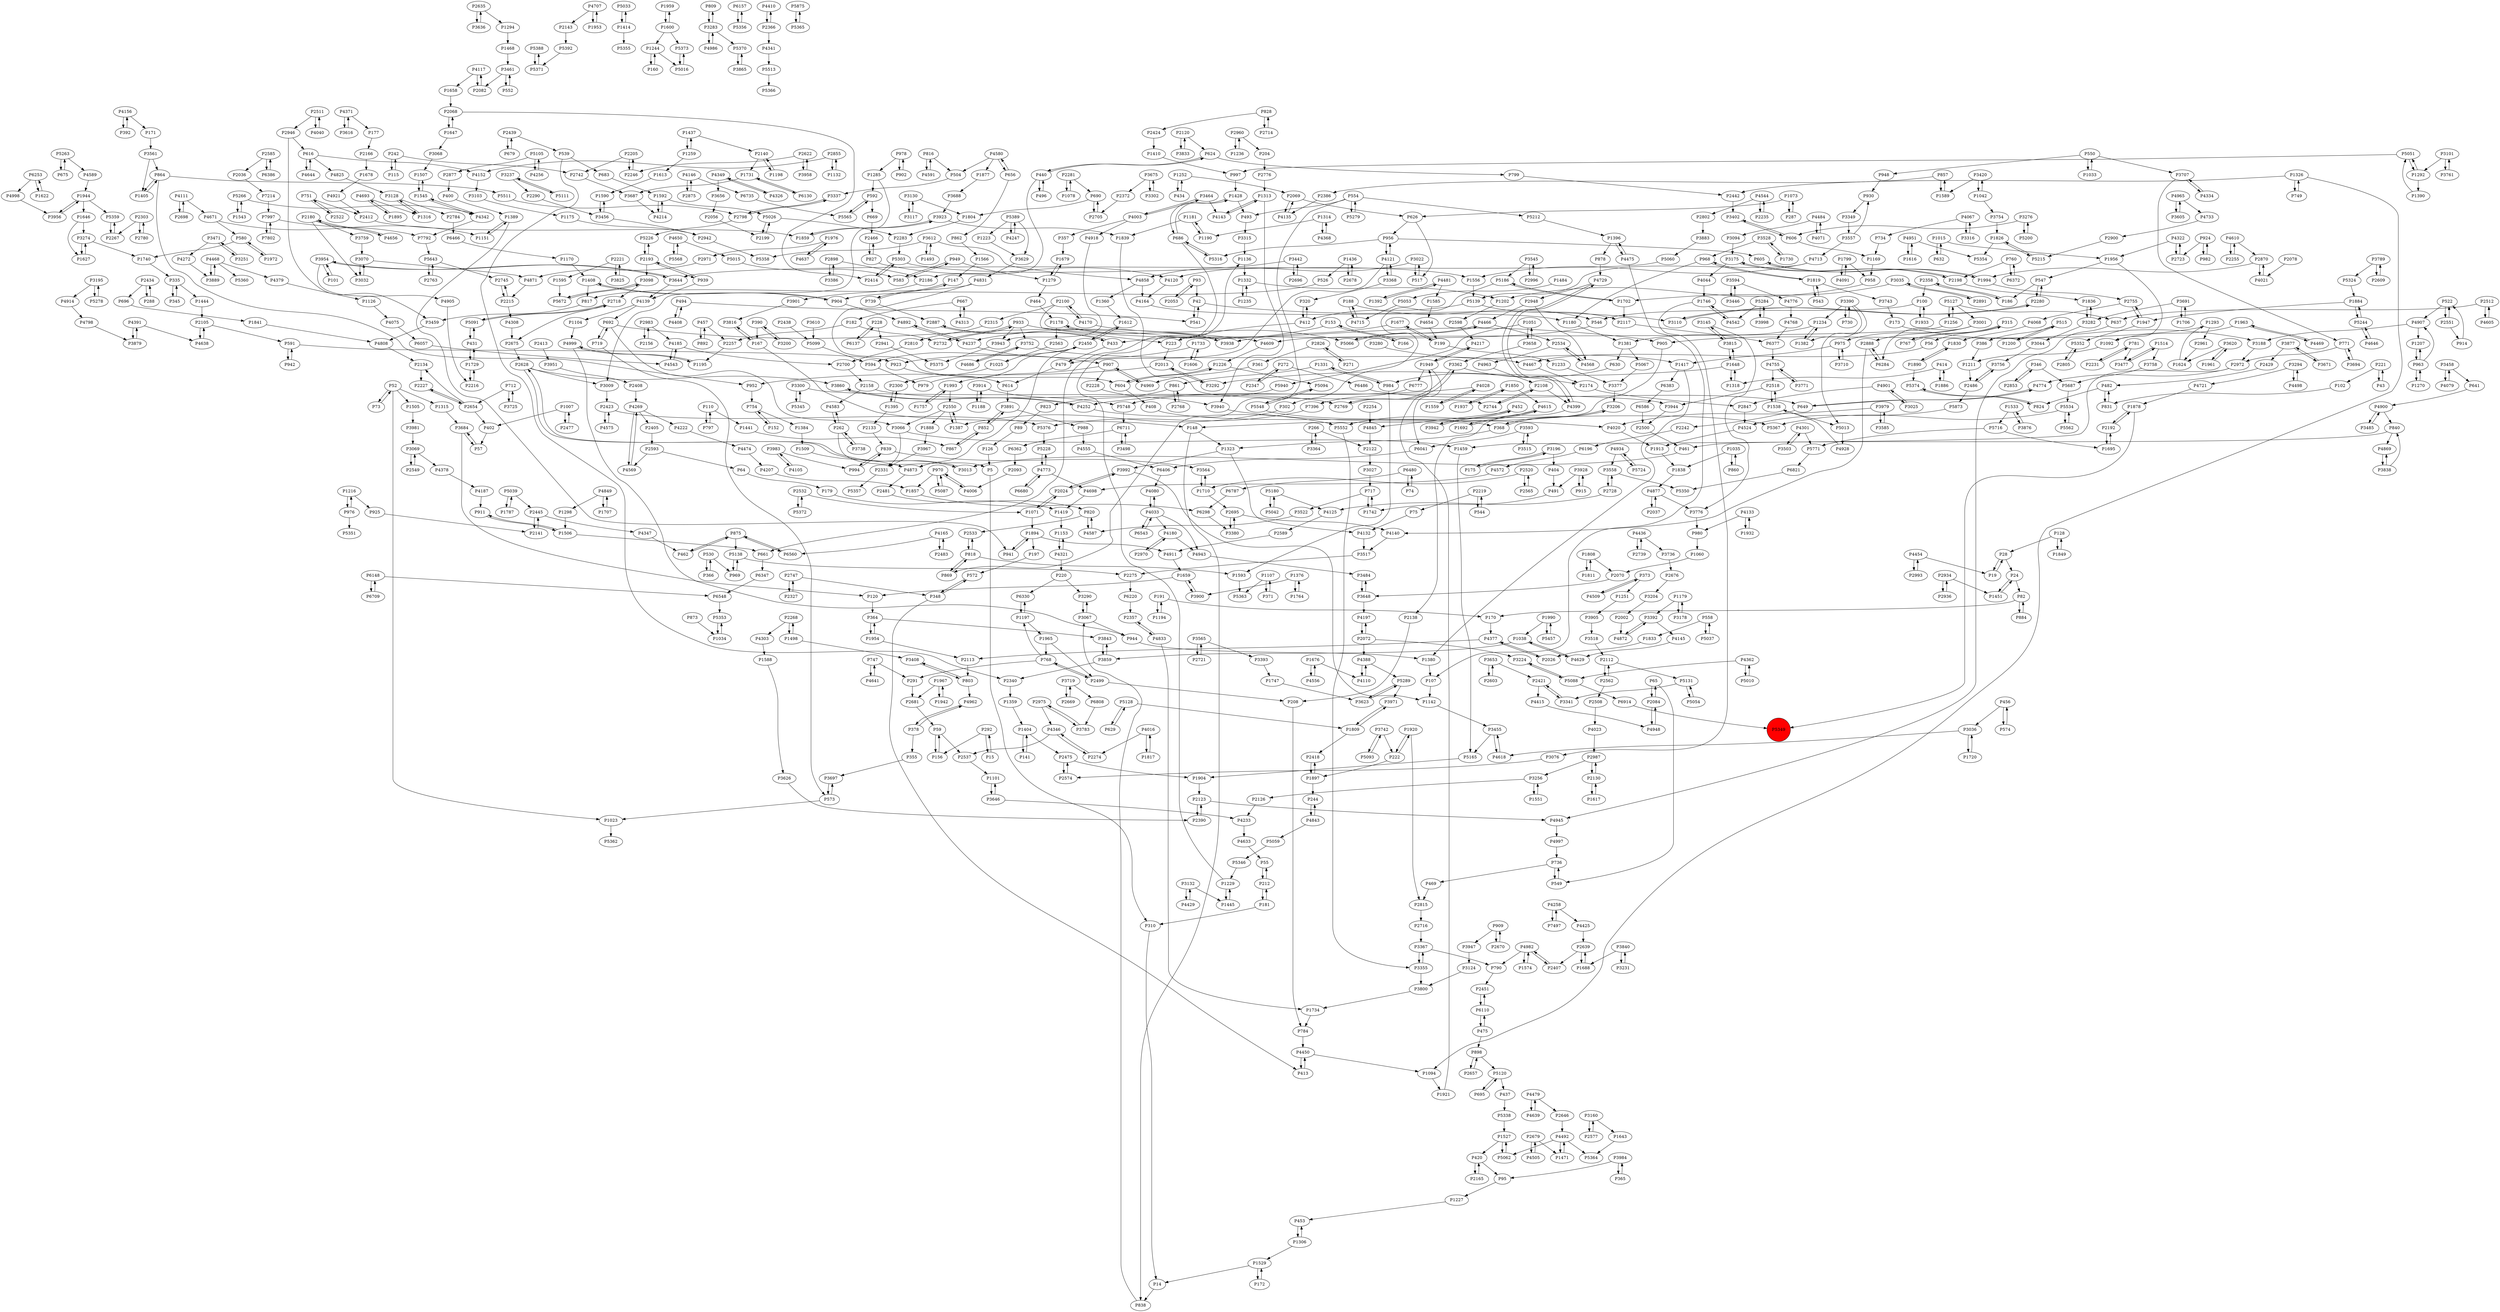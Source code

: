digraph {
	P1428 -> P493
	P1498 -> P3408
	P2442 -> P3402
	P968 -> P1180
	P4877 -> P2037
	P2072 -> P4197
	P2358 -> P100
	P4962 -> P378
	P3761 -> P3101
	P1007 -> P2477
	P3196 -> P404
	P4143 -> P1313
	P2780 -> P2303
	P3992 -> P2024
	P2961 -> P1624
	P2450 -> P4873
	P2180 -> P4656
	P504 -> P3337
	P89 -> P126
	P4466 -> P5066
	P5568 -> P4650
	P3175 -> P2198
	P1298 -> P1506
	P1007 -> P402
	P839 -> P994
	P2609 -> P3789
	P1376 -> P1764
	P4033 -> P4180
	P3758 -> P5687
	P4197 -> P2072
	P2002 -> P4872
	P1252 -> P434
	P14 -> P838
	P768 -> P1197
	P4020 -> P1913
	P1436 -> P526
	P2728 -> P4125
	P3648 -> P4197
	P4140 -> P3517
	P2130 -> P2987
	P5062 -> P1527
	P4544 -> P2802
	P4222 -> P4474
	P2108 -> P4399
	P3302 -> P3675
	P1894 -> P197
	P335 -> P1444
	P1993 -> P1757
	P3464 -> P4003
	P1731 -> P6130
	P1809 -> P2418
	P420 -> P2165
	P2993 -> P4454
	P5087 -> P970
	P1404 -> P141
	P4715 -> P188
	P3719 -> P2669
	P4117 -> P1658
	P1897 -> P2418
	P2072 -> P3224
	P6298 -> P3380
	P1877 -> P3688
	P827 -> P2466
	P2551 -> P914
	P2423 -> P5376
	P2888 -> P6284
	P1042 -> P3754
	P4918 -> P3943
	P4755 -> P3771
	P1498 -> P2268
	P1841 -> P4808
	P1878 -> P2192
	P3274 -> P1627
	P4349 -> P4326
	P768 -> P2499
	P686 -> P5316
	P1710 -> P2695
	P5131 -> P5054
	P4650 -> P5568
	P156 -> P59
	P979 -> P2450
	P4997 -> P736
	P4637 -> P1976
	P4237 -> P907
	P4347 -> P462
	P3942 -> P452
	P5388 -> P5371
	P4575 -> P2423
	P1622 -> P6253
	P1734 -> P784
	P3027 -> P717
	P1256 -> P4609
	P5716 -> P1695
	P3605 -> P4965
	P1360 -> P1612
	P220 -> P3290
	P4798 -> P3879
	P390 -> P167
	P2934 -> P1451
	P857 -> P2386
	P994 -> P839
	P592 -> P669
	P100 -> P1933
	P952 -> P754
	P626 -> P956
	P2565 -> P2520
	P2946 -> P3459
	P1506 -> P661
	P2268 -> P1498
	P2340 -> P1359
	P2280 -> P547
	P3442 -> P4858
	P2450 -> P594
	P4474 -> P4207
	P1259 -> P1437
	P2231 -> P781
	P272 -> P6486
	P4524 -> P1913
	P3742 -> P5093
	P6586 -> P2500
	P949 -> P1279
	P2739 -> P4436
	P1648 -> P3292
	P2445 -> P2141
	P1316 -> P3128
	P630 -> P984
	P3455 -> P5165
	P1506 -> P911
	P102 -> P831
	P1857 -> P6298
	P904 -> P1408
	P3688 -> P3923
	P3103 -> P1175
	P4492 -> P1471
	P3390 -> P5013
	P3251 -> P3471
	P574 -> P456
	P3101 -> P3761
	P1659 -> P3900
	P3938 -> P1178
	P4773 -> P5228
	P5033 -> P1414
	P573 -> P3697
	P541 -> P42
	P820 -> P4587
	P1959 -> P1600
	P2551 -> P522
	P1414 -> P5033
	P4170 -> P2100
	P1234 -> P1382
	P302 -> P1387
	P930 -> P3349
	P15 -> P292
	P3984 -> P365
	P3124 -> P3800
	P4016 -> P2274
	P2123 -> P2390
	P469 -> P2815
	P1417 -> P1380
	P5066 -> P4466
	P3393 -> P1747
	P1627 -> P3274
	P1382 -> P1234
	P2331 -> P5357
	P2408 -> P4269
	P5059 -> P5346
	P924 -> P982
	P5552 -> P3355
	P768 -> P291
	P1405 -> P864
	P522 -> P4907
	P771 -> P2972
	P1292 -> P1390
	P580 -> P1972
	P2424 -> P1410
	P288 -> P2434
	P712 -> P3725
	P390 -> P3200
	P5371 -> P5388
	P7214 -> P7997
	P1107 -> P371
	P291 -> P2681
	P809 -> P3283
	P3283 -> P4986
	P3001 -> P6284
	P1617 -> P2130
	P4755 -> P2518
	P2174 -> P2847
	P1094 -> P1921
	P5392 -> P5371
	P2113 -> P803
	P1390 -> P5051
	P3044 -> P3756
	P110 -> P1441
	P5105 -> P4256
	P221 -> P43
	P3001 -> P2888
	P5015 -> P583
	P1178 -> P2563
	P4185 -> P2700
	P82 -> P170
	P2303 -> P2267
	P624 -> P440
	P924 -> P2723
	P2747 -> P348
	P958 -> P1202
	P4572 -> P4698
	P2105 -> P591
	P4170 -> P5066
	P366 -> P530
	P1533 -> P5716
	P2875 -> P4146
	P153 -> P166
	P4436 -> P2739
	P4346 -> P2537
	P3710 -> P975
	P4945 -> P4997
	P1895 -> P4693
	P909 -> P2670
	P2654 -> P2227
	P3035 -> P2891
	P1888 -> P3967
	P3069 -> P2549
	P695 -> P5120
	P4892 -> P4237
	P335 -> P345
	P7997 -> P7792
	P1234 -> P1381
	P1073 -> P287
	P3833 -> P2120
	P3594 -> P4776
	P3471 -> P4272
	P616 -> P4825
	P824 -> P5374
	P2267 -> P5359
	P2215 -> P4308
	P5 -> P310
	P4068 -> P1830
	P4774 -> P649
	P3771 -> P4755
	P3840 -> P3231
	P2718 -> P2675
	P4871 -> P2215
	P2216 -> P1729
	P197 -> P572
	P1990 -> P1038
	P3256 -> P1551
	P414 -> P1886
	P2972 -> P1459
	P1015 -> P1956
	P4146 -> P2875
	P3694 -> P771
	P7997 -> P7802
	P95 -> P1227
	P1252 -> P2069
	P3859 -> P2340
	P6383 -> P6586
	P4580 -> P1877
	P4391 -> P3879
	P3022 -> P517
	P1949 -> P6777
	P2870 -> P1994
	P2439 -> P679
	P1170 -> P1408
	P1035 -> P860
	P3653 -> P2421
	P364 -> P1954
	P4877 -> P3776
	P3725 -> P712
	P1244 -> P160
	P1595 -> P5672
	P1677 -> P199
	P3752 -> P4467
	P2763 -> P5643
	P28 -> P19
	P402 -> P57
	P3420 -> P1589
	P1545 -> P4342
	P1226 -> P604
	P4321 -> P220
	P683 -> P1592
	P1408 -> P904
	P4091 -> P1799
	P6480 -> P74
	P790 -> P2451
	P4965 -> P3605
	P1313 -> P4143
	P3485 -> P4900
	P2744 -> P2108
	P2698 -> P4111
	P526 -> P904
	P494 -> P4408
	P7396 -> P5376
	P2755 -> P1947
	P3743 -> P173
	P2205 -> P2742
	P5289 -> P3971
	P3838 -> P4869
	P4326 -> P4349
	P5200 -> P3276
	P4873 -> P2481
	P970 -> P4006
	P546 -> P433
	P52 -> P1023
	P878 -> P4729
	P2888 -> P4140
	P1616 -> P4951
	P692 -> P719
	P686 -> P1428
	P1624 -> P1293
	P948 -> P930
	P1285 -> P3009
	P4003 -> P357
	P6711 -> P3498
	P167 -> P3816
	P1313 -> P3940
	P1538 -> P5013
	P1169 -> P958
	P4322 -> P1956
	P220 -> P6330
	P5565 -> P592
	P4388 -> P4110
	P1408 -> P817
	P5165 -> P1904
	P5088 -> P3224
	P591 -> P942
	P4468 -> P3889
	P2550 -> P3066
	P2716 -> P3367
	P1592 -> P5026
	P491 -> P1742
	P1590 -> P3456
	P6157 -> P5356
	P24 -> P1451
	P1799 -> P4091
	P2255 -> P4610
	P5093 -> P3742
	P3561 -> P864
	P2414 -> P5303
	P262 -> P3738
	P4721 -> P1878
	P4023 -> P2987
	P110 -> P797
	P2100 -> P223
	P3160 -> P1643
	P3368 -> P4121
	P1976 -> P4637
	P1648 -> P3815
	P2585 -> P6386
	P754 -> P152
	P2520 -> P1710
	P5111 -> P3237
	P4121 -> P3368
	P4121 -> P956
	P3900 -> P1659
	P6480 -> P6787
	P2439 -> P539
	P988 -> P4555
	P1331 -> P984
	P73 -> P52
	P5091 -> P431
	P3392 -> P4145
	P3128 -> P2784
	P5324 -> P1884
	P4006 -> P970
	P4410 -> P2366
	P2407 -> P4982
	P5353 -> P1034
	P3196 -> P175
	P272 -> P2347
	P3456 -> P1590
	P3623 -> P5289
	P852 -> P867
	P3280 -> P1417
	P1179 -> P3178
	P1606 -> P1733
	P4075 -> P6057
	P3009 -> P2423
	P2037 -> P4877
	P1514 -> P3758
	P182 -> P2732
	P2180 -> P3759
	P3446 -> P3594
	P1417 -> P6383
	P3066 -> P2331
	P1035 -> P1838
	P558 -> P1833
	P4901 -> P3025
	P1175 -> P2942
	P956 -> P605
	P42 -> P541
	P6377 -> P4755
	P1600 -> P1244
	P4346 -> P2274
	P3671 -> P3877
	P1306 -> P453
	P2126 -> P4233
	P3565 -> P3393
	P5374 -> P824
	P2140 -> P1731
	P898 -> P2657
	P624 -> P799
	P3646 -> P1101
	P1507 -> P1545
	P6560 -> P875
	P2675 -> P2628
	P3364 -> P266
	P976 -> P5351
	P2315 -> P2810
	P5180 -> P4125
	P1730 -> P3528
	P4469 -> P1963
	P1920 -> P222
	P2562 -> P2508
	P6057 -> P4543
	P2357 -> P4833
	P861 -> P823
	P4969 -> P907
	P4467 -> P2174
	P6196 -> P4572
	P433 -> P479
	P2971 -> P4871
	P2728 -> P3558
	P1256 -> P5127
	P3905 -> P3518
	P2900 -> P5215
	P816 -> P4591
	P368 -> P1323
	P5303 -> P1556
	P2802 -> P3883
	P2696 -> P3442
	P6253 -> P1622
	P6680 -> P4773
	P2300 -> P1395
	P1944 -> P5359
	P1702 -> P5186
	P355 -> P3697
	P1731 -> P3687
	P3130 -> P1804
	P1819 -> P3743
	P3558 -> P5350
	P2327 -> P2747
	P939 -> P2193
	P242 -> P2742
	P816 -> P504
	P3117 -> P3130
	P5042 -> P5180
	P4776 -> P4768
	P1747 -> P3623
	P616 -> P4644
	P3067 -> P944
	P3282 -> P1836
	P2603 -> P3653
	P4105 -> P3983
	P2654 -> P2134
	P3954 -> P101
	P5284 -> P4542
	P6372 -> P760
	P4825 -> P3128
	P4391 -> P4638
	P4999 -> P1195
	P3658 -> P3362
	P1954 -> P364
	P554 -> P869
	P2134 -> P2227
	P3719 -> P6808
	P2533 -> P818
	P1259 -> P1613
	P2676 -> P3204
	P530 -> P366
	P2512 -> P4605
	P4468 -> P5360
	P4481 -> P1392
	P292 -> P15
	P547 -> P186
	P3461 -> P552
	P1092 -> P1211
	P6777 -> P7396
	P1746 -> P4542
	P3646 -> P4233
	P799 -> P2442
	P1179 -> P3392
	P1216 -> P976
	P1384 -> P1509
	P128 -> P28
	P656 -> P862
	P1505 -> P3981
	P1389 -> P1151
	P5016 -> P5373
	P3616 -> P4371
	P4843 -> P5059
	P1692 -> P4615
	P1678 -> P4921
	P626 -> P517
	P2705 -> P690
	P1894 -> P941
	P173 -> P3188
	P4833 -> P1734
	P1961 -> P3620
	P739 -> P147
	P42 -> P3110
	P1235 -> P1332
	P4583 -> P262
	P5875 -> P5365
	P440 -> P496
	P4125 -> P2589
	P1437 -> P2140
	P554 -> P493
	P2423 -> P4575
	P3951 -> P2408
	P719 -> P573
	P4556 -> P1676
	P4120 -> P4164
	P3545 -> P2996
	P1658 -> P2068
	P4341 -> P5513
	P65 -> P549
	P3691 -> P1706
	P412 -> P223
	P4773 -> P6680
	P4033 -> P4943
	P1956 -> P1092
	P862 -> P1566
	P2549 -> P3069
	P5513 -> P5366
	P378 -> P4962
	P4543 -> P4185
	P461 -> P3013
	P4610 -> P2255
	P4256 -> P5105
	P3992 -> P1142
	P1509 -> P4873
	P52 -> P1505
	P5748 -> P6711
	P861 -> P2768
	P3094 -> P3175
	P208 -> P784
	P2563 -> P1025
	P1956 -> P547
	P4509 -> P373
	P4484 -> P4071
	P2628 -> P3860
	P4693 -> P1316
	P2635 -> P3636
	P4544 -> P2235
	P191 -> P1194
	P5051 -> P997
	P43 -> P221
	P52 -> P73
	P3110 -> P2280
	P3684 -> P120
	P2798 -> P3337
	P1468 -> P3461
	P413 -> P4450
	P2975 -> P3783
	P365 -> P3984
	P5511 -> P2798
	P818 -> P1593
	P3292 -> P2013
	P3967 -> P2331
	P1559 -> P4028
	P4342 -> P7792
	P661 -> P6347
	P873 -> P1034
	P3979 -> P3585
	P736 -> P549
	P3175 -> P4044
	P2486 -> P5873
	P452 -> P3942
	P734 -> P1169
	P4713 -> P1556
	P3594 -> P3446
	P4568 -> P2534
	P244 -> P4843
	P2941 -> P5375
	P2158 -> P4583
	P2593 -> P64
	P4934 -> P3558
	P583 -> P949
	P3891 -> P988
	P2776 -> P1313
	P5687 -> P5534
	P2574 -> P2475
	P4269 -> P4222
	P2275 -> P6220
	P5091 -> P2718
	P515 -> P1200
	P5228 -> P4773
	P907 -> P4969
	P904 -> P4892
	P4986 -> P3283
	P2898 -> P3386
	P2140 -> P1198
	P2622 -> P3958
	P3224 -> P5088
	P4591 -> P816
	P3274 -> P1740
	P1414 -> P5355
	P4033 -> P4080
	P2193 -> P3098
	P315 -> P56
	P3283 -> P5370
	P5105 -> P2877
	P171 -> P3561
	P3983 -> P994
	P4858 -> P4164
	P186 -> P2358
	P3707 -> P4334
	P1285 -> P592
	P2593 -> P4569
	P4132 -> P3517
	P4849 -> P1707
	P2072 -> P4388
	P550 -> P948
	P5724 -> P4934
	P4609 -> P1226
	P2483 -> P4165
	P1445 -> P1229
	P2635 -> P1294
	P2589 -> P4911
	P1197 -> P1965
	P93 -> P42
	P1236 -> P2960
	P4067 -> P3316
	P942 -> P591
	P4258 -> P4425
	P550 -> P1033
	P4639 -> P4479
	P400 -> P1389
	P147 -> P739
	P1202 -> P2598
	P1679 -> P1279
	P2013 -> P952
	P3752 -> P4686
	P4040 -> P2511
	P3032 -> P3070
	P3367 -> P3355
	P543 -> P1819
	P1920 -> P2815
	P2714 -> P828
	P1729 -> P431
	P2987 -> P3256
	P4165 -> P6560
	P5346 -> P1229
	P1180 -> P1381
	P933 -> P3943
	P2598 -> P4217
	P2421 -> P3341
	P3940 -> P4020
	P1894 -> P4911
	P346 -> P2853
	P1294 -> P1468
	P1437 -> P1259
	P3456 -> P2942
	P3984 -> P95
	P717 -> P3522
	P2987 -> P2130
	P3368 -> P320
	P3914 -> P5748
	P3815 -> P1648
	P2268 -> P4303
	P1292 -> P5051
	P3160 -> P2577
	P2386 -> P4135
	P4301 -> P3503
	P860 -> P1035
	P3958 -> P2622
	P2500 -> P461
	P3877 -> P3671
	P817 -> P3459
	P3653 -> P2603
	P2372 -> P2705
	P1326 -> P749
	P4247 -> P5389
	P784 -> P4450
	P2290 -> P3456
	P4928 -> P1538
	P1538 -> P2518
	P6253 -> P4998
	P3195 -> P4914
	P3066 -> P1459
	P2193 -> P939
	P1543 -> P5266
	P1648 -> P1318
	P3128 -> P1316
	P522 -> P2551
	P1451 -> P24
	P3067 -> P3290
	P6466 -> P1170
	P1126 -> P4075
	P320 -> P412
	P4111 -> P2698
	P2562 -> P2112
	P573 -> P1023
	P5026 -> P2283
	P3458 -> P4079
	P4943 -> P3484
	P3789 -> P5324
	P3290 -> P3067
	P2960 -> P1236
	P1293 -> P905
	P2429 -> P482
	P2198 -> P3175
	P2192 -> P1695
	P1441 -> P867
	P315 -> P767
	P153 -> P4237
	P482 -> P831
	P978 -> P902
	P1181 -> P1190
	P3377 -> P3206
	P2405 -> P2593
	P2466 -> P827
	P2024 -> P1071
	P1033 -> P550
	P2228 -> P3940
	P3956 -> P1944
	P4905 -> P2216
	P3025 -> P4901
	P2082 -> P4117
	P3687 -> P4214
	P2970 -> P4180
	P5051 -> P1292
	P4028 -> P4252
	P939 -> P4139
	P1034 -> P5353
	P760 -> P6372
	P1323 -> P4132
	P494 -> P541
	P1592 -> P4214
	P3612 -> P5358
	P1101 -> P3646
	P5120 -> P695
	P949 -> P583
	P898 -> P5120
	P1104 -> P4999
	P3098 -> P5672
	P287 -> P1073
	P3859 -> P3843
	P2768 -> P861
	P3518 -> P2112
	P4587 -> P820
	P6148 -> P6548
	P1585 -> P4654
	P222 -> P1897
	P3901 -> P3816
	P4808 -> P2134
	P1545 -> P1507
	P605 -> P1994
	P4907 -> P3188
	P3675 -> P2372
	P2100 -> P2315
	P2670 -> P909
	P2723 -> P4322
	P5389 -> P3629
	P2242 -> P6196
	P4269 -> P2405
	P2165 -> P420
	P5099 -> P594
	P614 -> P3891
	P5139 -> P2117
	P3068 -> P1507
	P749 -> P1326
	P6130 -> P1731
	P1107 -> P5363
	P2678 -> P1436
	P869 -> P818
	P3865 -> P5370
	P592 -> P5565
	P970 -> P1857
	P3132 -> P1445
	P5010 -> P4362
	P1151 -> P1389
	P262 -> P4583
	P2024 -> P3992
	P4111 -> P4671
	P2718 -> P5091
	P2068 -> P1647
	P803 -> P3408
	P2942 -> P5358
	P404 -> P491
	P3648 -> P3484
	P4569 -> P4269
	P1404 -> P2475
	P4901 -> P2847
	P120 -> P364
	P1826 -> P5215
	P223 -> P2013
	P6711 -> P6362
	P4982 -> P790
	P2695 -> P4140
	P5534 -> P5367
	P606 -> P1169
	P3843 -> P3859
	P2960 -> P204
	P2518 -> P3944
	P1944 -> P3956
	P6041 -> P6406
	P212 -> P55
	P4479 -> P4639
	P4003 -> P3464
	P2520 -> P2565
	P115 -> P242
	P2518 -> P1538
	P56 -> P4467
	P3315 -> P1136
	P2870 -> P4021
	P6137 -> P228
	P166 -> P153
	P1967 -> P2681
	P1181 -> P1839
	P2639 -> P2407
	P606 -> P3402
	P4156 -> P171
	P679 -> P2439
	P3390 -> P1382
	P4729 -> P2948
	P4233 -> P4633
	P2550 -> P1387
	P550 -> P3707
	P310 -> P14
	P747 -> P4641
	P204 -> P2776
	P2186 -> P3901
	P1972 -> P580
	P717 -> P1742
	P4146 -> P6735
	P969 -> P5138
	P2508 -> P4023
	P852 -> P3891
	P5672 -> P3098
	P5940 -> P5748
	P4914 -> P4798
	P75 -> P4132
	P1190 -> P1181
	P5873 -> P4524
	P1211 -> P2486
	P4067 -> P734
	P1921 -> P1949
	P3188 -> P2972
	P1315 -> P3684
	P530 -> P969
	P2219 -> P544
	P667 -> P182
	P760 -> P2198
	P6110 -> P475
	P2108 -> P2744
	P3237 -> P5111
	P3282 -> P3044
	P172 -> P1529
	P554 -> P5279
	P3195 -> P5278
	P4481 -> P1585
	P4408 -> P494
	P1646 -> P3274
	P604 -> P1226
	P357 -> P1679
	P3691 -> P3282
	P3620 -> P1624
	P3838 -> P840
	P840 -> P461
	P515 -> P386
	P3954 -> P4905
	P1574 -> P4982
	P4965 -> P4733
	P1804 -> P2283
	P266 -> P3364
	P1746 -> P3076
	P2534 -> P4963
	P6110 -> P2451
	P2084 -> P65
	P4729 -> P4399
	P52 -> P1315
	P5289 -> P3623
	P2130 -> P1617
	P2522 -> P751
	P2254 -> P4845
	P6330 -> P1197
	P2303 -> P2780
	P2679 -> P4505
	P3362 -> P2769
	P3883 -> P5060
	P2056 -> P2199
	P2227 -> P2654
	P440 -> P2186
	P3891 -> P852
	P408 -> P368
	P3789 -> P2609
	P1937 -> P1850
	P199 -> P1677
	P1251 -> P3905
	P3564 -> P1710
	P875 -> P462
	P2221 -> P1595
	P4121 -> P479
	P1551 -> P3256
	P3022 -> P4120
	P1965 -> P768
	P1963 -> P4469
	P6548 -> P5353
	P5060 -> P3644
	P414 -> P1318
	P3981 -> P3069
	P1153 -> P4321
	P3517 -> P2275
	P4117 -> P2082
	P2123 -> P4945
	P4845 -> P2122
	P126 -> P5
	P1612 -> P2450
	P2120 -> P624
	P364 -> P3843
	P2198 -> P1836
	P74 -> P6480
	P914 -> P522
	P547 -> P2280
	P4436 -> P3736
	P179 -> P1419
	P984 -> P1331
	P4301 -> P5771
	P3707 -> P771
	P4214 -> P1592
	P1227 -> P453
	P1071 -> P1894
	P1707 -> P4849
	P1216 -> P925
	P4650 -> P5015
	P915 -> P3928
	P2026 -> P4377
	P907 -> P1993
	P3783 -> P2975
	P59 -> P2537
	P984 -> P1593
	P7497 -> P4258
	P5026 -> P2199
	P2105 -> P4638
	P1904 -> P2123
	P496 -> P440
	P1306 -> P1529
	P649 -> P2242
	P3923 -> P1839
	P907 -> P2228
	P909 -> P3947
	P3341 -> P2421
	P823 -> P89
	P3013 -> P2628
	P4644 -> P616
	P101 -> P3954
	P5278 -> P3195
	P5352 -> P2805
	P453 -> P1306
	P1396 -> P4475
	P2274 -> P4346
	P2445 -> P4347
	P857 -> P1589
	P5186 -> P1702
	P2975 -> P4346
	P3889 -> P4468
	P346 -> P5687
	P4139 -> P692
	P1527 -> P5062
	P4733 -> P2900
	P4638 -> P2105
	P82 -> P884
	P1419 -> P1153
	P1740 -> P335
	P2486 -> P3756
	P2855 -> P4152
	P1994 -> P2755
	P5372 -> P2532
	P1849 -> P128
	P6220 -> P2357
	P4454 -> P2993
	P3528 -> P1730
	P2122 -> P3027
	P1884 -> P5244
	P3515 -> P3593
	P4831 -> P817
	P5316 -> P686
	P4693 -> P1895
	P1676 -> P4110
	P4963 -> P2108
	P3355 -> P3367
	P3558 -> P2728
	P4371 -> P177
	P2639 -> P1688
	P1195 -> P4999
	P1527 -> P420
	P902 -> P978
	P2412 -> P1859
	P2156 -> P2983
	P1932 -> P4133
	P667 -> P4313
	P3522 -> P4587
	P3256 -> P2126
	P1025 -> P2300
	P4080 -> P4033
	P6735 -> P5565
	P4313 -> P667
	P3477 -> P1514
	P1178 -> P3938
	P4362 -> P5010
	P5186 -> P302
	P3200 -> P390
	P4362 -> P5088
	P4399 -> P2138
	P2810 -> P2700
	P1886 -> P414
	P2853 -> P346
	P456 -> P574
	P1566 -> P147
	P1613 -> P1590
	P6386 -> P2585
	P440 -> P624
	P1293 -> P2961
	P730 -> P3390
	P1136 -> P1332
	P3658 -> P1051
	P177 -> P2166
	P3612 -> P1493
	P616 -> P4152
	P475 -> P898
	P692 -> P4609
	P5389 -> P1223
	P956 -> P5316
	P4133 -> P980
	P4342 -> P1545
	P3684 -> P57
	P228 -> P2941
	P371 -> P1107
	P1436 -> P2678
	P4872 -> P3392
	P4207 -> P1857
	P2215 -> P2745
	P348 -> P572
	P2826 -> P361
	P3076 -> P2574
	P1207 -> P963
	P475 -> P6110
	P3979 -> P4020
	P2877 -> P400
	P2695 -> P3380
	P3498 -> P6711
	P5373 -> P5016
	P781 -> P3477
	P3944 -> P2500
	P457 -> P892
	P4165 -> P2483
	P2646 -> P4492
	P4272 -> P3889
	P1279 -> P1679
	P3928 -> P491
	P1395 -> P2133
	P4686 -> P3752
	P1060 -> P2070
	P457 -> P2257
	P2100 -> P4170
	P3145 -> P3776
	P1742 -> P717
	P1051 -> P5940
	P348 -> P413
	P1318 -> P1648
	P1229 -> P1445
	P818 -> P869
	P2669 -> P3719
	P1729 -> P2216
	P188 -> P546
	P4258 -> P7497
	P2366 -> P4410
	P4454 -> P19
	P3825 -> P2221
	P1799 -> P958
	P4164 -> P1180
	P3971 -> P1809
	P1229 -> P1136
	P3392 -> P4872
	P3362 -> P2174
	P1890 -> P5374
	P1993 -> P2550
	P1038 -> P4629
	P6148 -> P6709
	P5131 -> P3341
	P2983 -> P4185
	P6543 -> P4033
	P1556 -> P5139
	P5365 -> P5875
	P1381 -> P630
	P4145 -> P4629
	P3204 -> P2002
	P3035 -> P1702
	P5279 -> P554
	P4252 -> P3860
	P1279 -> P464
	P188 -> P4715
	P1787 -> P5039
	P905 -> P148
	P4377 -> P2113
	P5138 -> P2275
	P1859 -> P3923
	P933 -> P2732
	P2158 -> P2769
	P4900 -> P840
	P4998 -> P3956
	P2887 -> P433
	P4646 -> P5244
	P1326 -> P1094
	P368 -> P3206
	P373 -> P1251
	P3557 -> P4713
	P554 -> P5212
	P6406 -> P4080
	P3503 -> P4301
	P2742 -> P3687
	P4589 -> P1944
	P5053 -> P4715
	P1942 -> P1967
	P4921 -> P2412
	P1695 -> P2192
	P4849 -> P1298
	P4016 -> P1817
	P4629 -> P1038
	P2280 -> P3110
	P4368 -> P1314
	P4003 -> P4918
	P5534 -> P5562
	P3294 -> P4721
	P199 -> P1233
	P1884 -> P1947
	P4021 -> P2870
	P5338 -> P1527
	P2537 -> P1101
	P944 -> P1380
	P59 -> P156
	P978 -> P1285
	P1197 -> P6330
	P3675 -> P3302
	P4615 -> P1692
	P4071 -> P4484
	P1600 -> P1959
	P4610 -> P2870
	P2221 -> P3825
	P3459 -> P4808
	P2084 -> P4948
	P4707 -> P2143
	P963 -> P4907
	P3471 -> P3251
	P2117 -> P6377
	P3300 -> P5345
	P2948 -> P4466
	P2180 -> P3032
	P544 -> P2219
	P3742 -> P222
	P4907 -> P1207
	P5263 -> P4589
	P1194 -> P191
	P5548 -> P5367
	P1949 -> P6041
	P3561 -> P1405
	P751 -> P2522
	P464 -> P1178
	P2138 -> P208
	P2983 -> P2156
	P19 -> P28
	P4948 -> P2084
	P2972 -> P4774
	P2499 -> P208
	P433 -> P2887
	P5088 -> P6914
	P6808 -> P3783
	P170 -> P4377
	P7802 -> P7997
	P3402 -> P606
	P2679 -> P1471
	P1808 -> P2070
	P1380 -> P107
	P1976 -> P2971
	P3276 -> P606
	P690 -> P2705
	P747 -> P291
	P4466 -> P2534
	P4951 -> P1616
	P1811 -> P1808
	P1314 -> P4368
	P3036 -> P1720
	P1323 -> P3992
	P1270 -> P963
	P4671 -> P1151
	P373 -> P4509
	P3069 -> P4378
	P5263 -> P675
	P2112 -> P2562
	P1392 -> P4481
	P4505 -> P2679
	P2421 -> P4415
	P3380 -> P2695
	P3877 -> P2429
	P1819 -> P543
	P1588 -> P3626
	P1826 -> P5354
	P1071 -> P2024
	P3876 -> P1533
	P3629 -> P4831
	P4180 -> P2970
	P968 -> P1819
	P5356 -> P6157
	P2934 -> P2936
	P7792 -> P5643
	P479 -> P614
	P3355 -> P3800
	P3484 -> P3648
	P803 -> P4962
	P345 -> P335
	P2347 -> P272
	P2481 -> P820
	P3626 -> P2390
	P4450 -> P1094
	P1990 -> P5457
	P1702 -> P2117
	P980 -> P1060
	P3754 -> P1826
	P5643 -> P2763
	P3455 -> P4618
	P976 -> P1216
	P2654 -> P402
	P3759 -> P3070
	P818 -> P2533
	P637 -> P4945
	P4618 -> P3455
	P431 -> P5091
	P517 -> P3022
	P1389 -> P941
	P2585 -> P2036
	P2755 -> P4068
	P1038 -> P3859
	P262 -> P5
	P3656 -> P2056
	P2257 -> P1195
	P4656 -> P2180
	P1078 -> P2281
	P875 -> P5138
	P1529 -> P14
	P4475 -> P1396
	P55 -> P212
	P686 -> P661
	P2577 -> P3160
	P222 -> P1920
	P3316 -> P4067
	P3840 -> P1688
	P93 -> P2053
	P378 -> P355
	P2143 -> P5392
	P632 -> P1015
	P549 -> P736
	P2732 -> P933
	P456 -> P3036
	P181 -> P310
	P3860 -> P4252
	P4615 -> P5552
	P831 -> P482
	P591 -> P923
	P2036 -> P7214
	P2451 -> P6110
	P3294 -> P4498
	P1850 -> P4615
	P982 -> P924
	P5127 -> P637
	P4654 -> P199
	P864 -> P5511
	P4033 -> P6543
	P1947 -> P2755
	P580 -> P1740
	P975 -> P1417
	P6347 -> P6548
	P181 -> P212
	P167 -> P148
	P3442 -> P2696
	P828 -> P2424
	P242 -> P115
	P4399 -> P4729
	P2141 -> P2445
	P2747 -> P2327
	P5548 -> P5094
	P1676 -> P4556
	P4492 -> P5062
	P4773 -> P4698
	P2700 -> P2158
	P4999 -> P944
	P5128 -> P1809
	P191 -> P170
	P4349 -> P3656
	P5376 -> P5228
	P3206 -> P368
	P2477 -> P1007
	P970 -> P5087
	P1647 -> P3068
	P5039 -> P1787
	P493 -> P3315
	P5643 -> P2745
	P754 -> P1384
	P558 -> P5037
	P4217 -> P1949
	P5359 -> P2267
	P4237 -> P4892
	P228 -> P6137
	P1200 -> P515
	P5139 -> P412
	P1410 -> P997
	P2070 -> P3648
	P4371 -> P3616
	P2219 -> P75
	P1954 -> P2113
	P3776 -> P980
	P712 -> P2654
	P1593 -> P5363
	P3276 -> P5200
	P2681 -> P59
	P160 -> P1244
	P3620 -> P1961
	P827 -> P4120
	P696 -> P1841
	P5266 -> P1543
	P3914 -> P1188
	P1994 -> P605
	P1493 -> P3612
	P5120 -> P437
	P431 -> P1729
	P1897 -> P244
	P2499 -> P768
	P2532 -> P5372
	P128 -> P1849
	P1706 -> P3691
	P1188 -> P3914
	P875 -> P6560
	P1600 -> P5373
	P6362 -> P2093
	P3644 -> P3954
	P3738 -> P262
	P1808 -> P1811
	P2390 -> P2123
	P6284 -> P2888
	P2511 -> P4040
	P3923 -> P1859
	P5037 -> P558
	P736 -> P469
	P5180 -> P5042
	P4269 -> P4569
	P4475 -> P107
	P975 -> P3710
	P864 -> P952
	P3130 -> P3117
	P1042 -> P3420
	P3557 -> P930
	P1757 -> P1993
	P437 -> P5338
	P2366 -> P4341
	P5039 -> P2445
	P5226 -> P2193
	P1764 -> P1376
	P4641 -> P747
	P4698 -> P1419
	P2826 -> P271
	P3337 -> P2798
	P1331 -> P861
	P4833 -> P2357
	P1332 -> P1235
	P5266 -> P4342
	P820 -> P2533
	P4079 -> P3458
	P3593 -> P6041
	P412 -> P320
	P1836 -> P3282
	P5562 -> P5534
	P3998 -> P5284
	P1963 -> P1092
	P1514 -> P3477
	P2805 -> P5352
	P767 -> P315
	P1051 -> P3658
	P539 -> P2340
	P884 -> P82
	P2948 -> P4568
	P1381 -> P5067
	P3464 -> P4143
	P1223 -> P3629
	P4498 -> P3294
	P1933 -> P100
	P3800 -> P1734
	P1733 -> P923
	P2205 -> P2246
	P6821 -> P5350
	P5067 -> P3377
	P3420 -> P1042
	P4831 -> P604
	P1132 -> P2855
	P3458 -> P641
	P4843 -> P244
	P3697 -> P573
	P1953 -> P4707
	P2069 -> P626
	P2946 -> P616
	P4377 -> P2026
	P4858 -> P1360
	P649 -> P4774
	P2622 -> P2246
	P4388 -> P5289
	P3593 -> P3515
	P3585 -> P3979
	P1332 -> P1202
	P1326 -> P2442
	P2898 -> P2186
	P5284 -> P3998
	P2192 -> P1878
	P669 -> P2466
	P271 -> P2826
	P1688 -> P2639
	P4110 -> P4388
	P2120 -> P3833
	P1817 -> P4016
	P1428 -> P686
	P2013 -> P3292
	P867 -> P852
	P3036 -> P4618
	P840 -> P4869
	P4185 -> P4543
	P4605 -> P2512
	P1733 -> P1606
	P2413 -> P3951
	P1659 -> P120
	P3098 -> P2718
	P1965 -> P2499
	P4139 -> P1104
	P4492 -> P5364
	P2936 -> P2934
	P4303 -> P1588
	P2358 -> P186
	P452 -> P4845
	P4321 -> P1153
	P797 -> P110
	P57 -> P3684
	P3947 -> P3124
	P1589 -> P857
	P3612 -> P4858
	P771 -> P3694
	P1833 -> P2026
	P392 -> P4156
	P2246 -> P2205
	P4135 -> P2069
	P1529 -> P172
	P1484 -> P5053
	P1459 -> P5165
	P462 -> P875
	P839 -> P3564
	P6486 -> P649
	P1643 -> P5364
	P1819 -> P968
	P1396 -> P878
	P4252 -> P5552
	P4869 -> P3838
	P3132 -> P4429
	P1226 -> P5094
	P3386 -> P2898
	P2438 -> P5099
	P2532 -> P1071
	P552 -> P3461
	P3816 -> P167
	P997 -> P1428
	P5127 -> P3001
	P107 -> P1142
	P2283 -> P5303
	P420 -> P95
	P572 -> P348
	P3954 -> P3644
	P1142 -> P3455
	P3367 -> P790
	P923 -> P614
	P2769 -> P3362
	P4951 -> P5354
	P3001 -> P975
	P3736 -> P2676
	P3408 -> P803
	P3390 -> P730
	P2450 -> P1612
	P1314 -> P1190
	P4934 -> P5724
	P3879 -> P4391
	P838 -> P3067
	P292 -> P156
	P4707 -> P1953
	P4378 -> P4187
	P963 -> P1207
	P4429 -> P3132
	P4133 -> P1932
	P4180 -> P4943
	P2511 -> P2946
	P2199 -> P5026
	P4479 -> P2646
	P3237 -> P2290
	P100 -> P546
	P4334 -> P3707
	P1838 -> P4877
	P386 -> P1211
	P3545 -> P5186
	P65 -> P2084
	P2434 -> P696
	P2053 -> P93
	P4633 -> P55
	P4542 -> P1746
	P2512 -> P637
	P221 -> P102
	P434 -> P1252
	P5013 -> P4928
	P3145 -> P3815
	P5127 -> P1256
	P5212 -> P1396
	P864 -> P1405
	P28 -> P24
	P148 -> P1323
	P2281 -> P1078
	P4911 -> P1659
	P3101 -> P1292
	P5389 -> P4247
	P4982 -> P1574
	P3565 -> P2721
	P2628 -> P3013
	P690 -> P1804
	P2996 -> P3545
	P3928 -> P915
	P4580 -> P656
	P2475 -> P2574
	P629 -> P5128
	P4468 -> P4379
	P3815 -> P3145
	P911 -> P1506
	P2534 -> P4568
	P5771 -> P6821
	P1949 -> P4217
	P1677 -> P3938
	P4484 -> P3094
	P3943 -> P5375
	P3528 -> P968
	P3178 -> P1179
	P361 -> P4969
	P5215 -> P1826
	P1198 -> P2140
	P2166 -> P1678
	P4982 -> P2407
	P4580 -> P504
	P1244 -> P5016
	P2798 -> P5226
	P5303 -> P2414
	P152 -> P754
	P4768 -> P6377
	P4450 -> P413
	P5457 -> P1990
	P1890 -> P1830
	P5370 -> P3865
	P2550 -> P1888
	P1387 -> P2550
	P5054 -> P5131
	P1395 -> P2300
	P3610 -> P5099
	P4322 -> P2723
	P3983 -> P4105
	P656 -> P4580
	P751 -> P2412
	P5716 -> P5771
	P4156 -> P392
	P1646 -> P1627
	P1710 -> P3564
	P4379 -> P1126
	P2847 -> P4524
	P1359 -> P1404
	P3756 -> P2486
	P692 -> P3066
	P4187 -> P911
	P1533 -> P3876
	P4900 -> P3485
	P5345 -> P3300
	P148 -> P838
	P1015 -> P632
	P212 -> P181
	P3636 -> P2635
	P2068 -> P2414
	P1830 -> P1890
	P175 -> P3196
	P2078 -> P4021
	P3644 -> P4139
	P539 -> P683
	P2855 -> P1132
	P2069 -> P4135
	P1233 -> P3377
	P675 -> P5263
	P266 -> P2122
	P3283 -> P809
	P3349 -> P3557
	P963 -> P1270
	P1878 -> P5349
	P2721 -> P3565
	P2657 -> P898
	P2475 -> P1904
	P3461 -> P2082
	P4425 -> P2639
	P5094 -> P5548
	P2418 -> P1897
	P4555 -> P6406
	P182 -> P2257
	P2193 -> P5226
	P2784 -> P6466
	P739 -> P2887
	P4671 -> P580
	P6914 -> P5349
	P6709 -> P6148
	P2112 -> P5131
	P2093 -> P4006
	P1647 -> P2068
	P64 -> P179
	P3070 -> P3032
	P3231 -> P3840
	P24 -> P82
	P1720 -> P3036
	P2281 -> P690
	P2815 -> P2716
	P1839 -> P2744
	P1471 -> P4492
	P3390 -> P1234
	P594 -> P979
	P4028 -> P1559
	P6787 -> P6298
	P4044 -> P1746
	P482 -> P824
	P719 -> P692
	P5128 -> P629
	P2434 -> P288
	P781 -> P2231
	P925 -> P2141
	P4152 -> P3103
	P828 -> P2714
	P2235 -> P4544
	P4713 -> P5139
	P892 -> P457
	P2745 -> P2215
	P4415 -> P4948
	P5244 -> P1884
	P1850 -> P1937
	P3070 -> P4871
	P1947 -> P5352
	P5138 -> P969
	P933 -> P3752
	P5244 -> P4646
	P1023 -> P5362
	P956 -> P4121
	P2133 -> P839
	P604 -> P408
	P2891 -> P3035
	P1444 -> P2105
	P1809 -> P3971
	P641 -> P4900
	P1376 -> P3900
	P933 -> P905
	P1967 -> P1942
	P941 -> P1894
	P1073 -> P626
	P1944 -> P1646
	P2628 -> P3009
	P4308 -> P2675
	P3300 -> P3944
	P1913 -> P1838
	P141 -> P1404
	P5349 [shape=circle]
	P5349 [style=filled]
	P5349 [fillcolor=red]
}